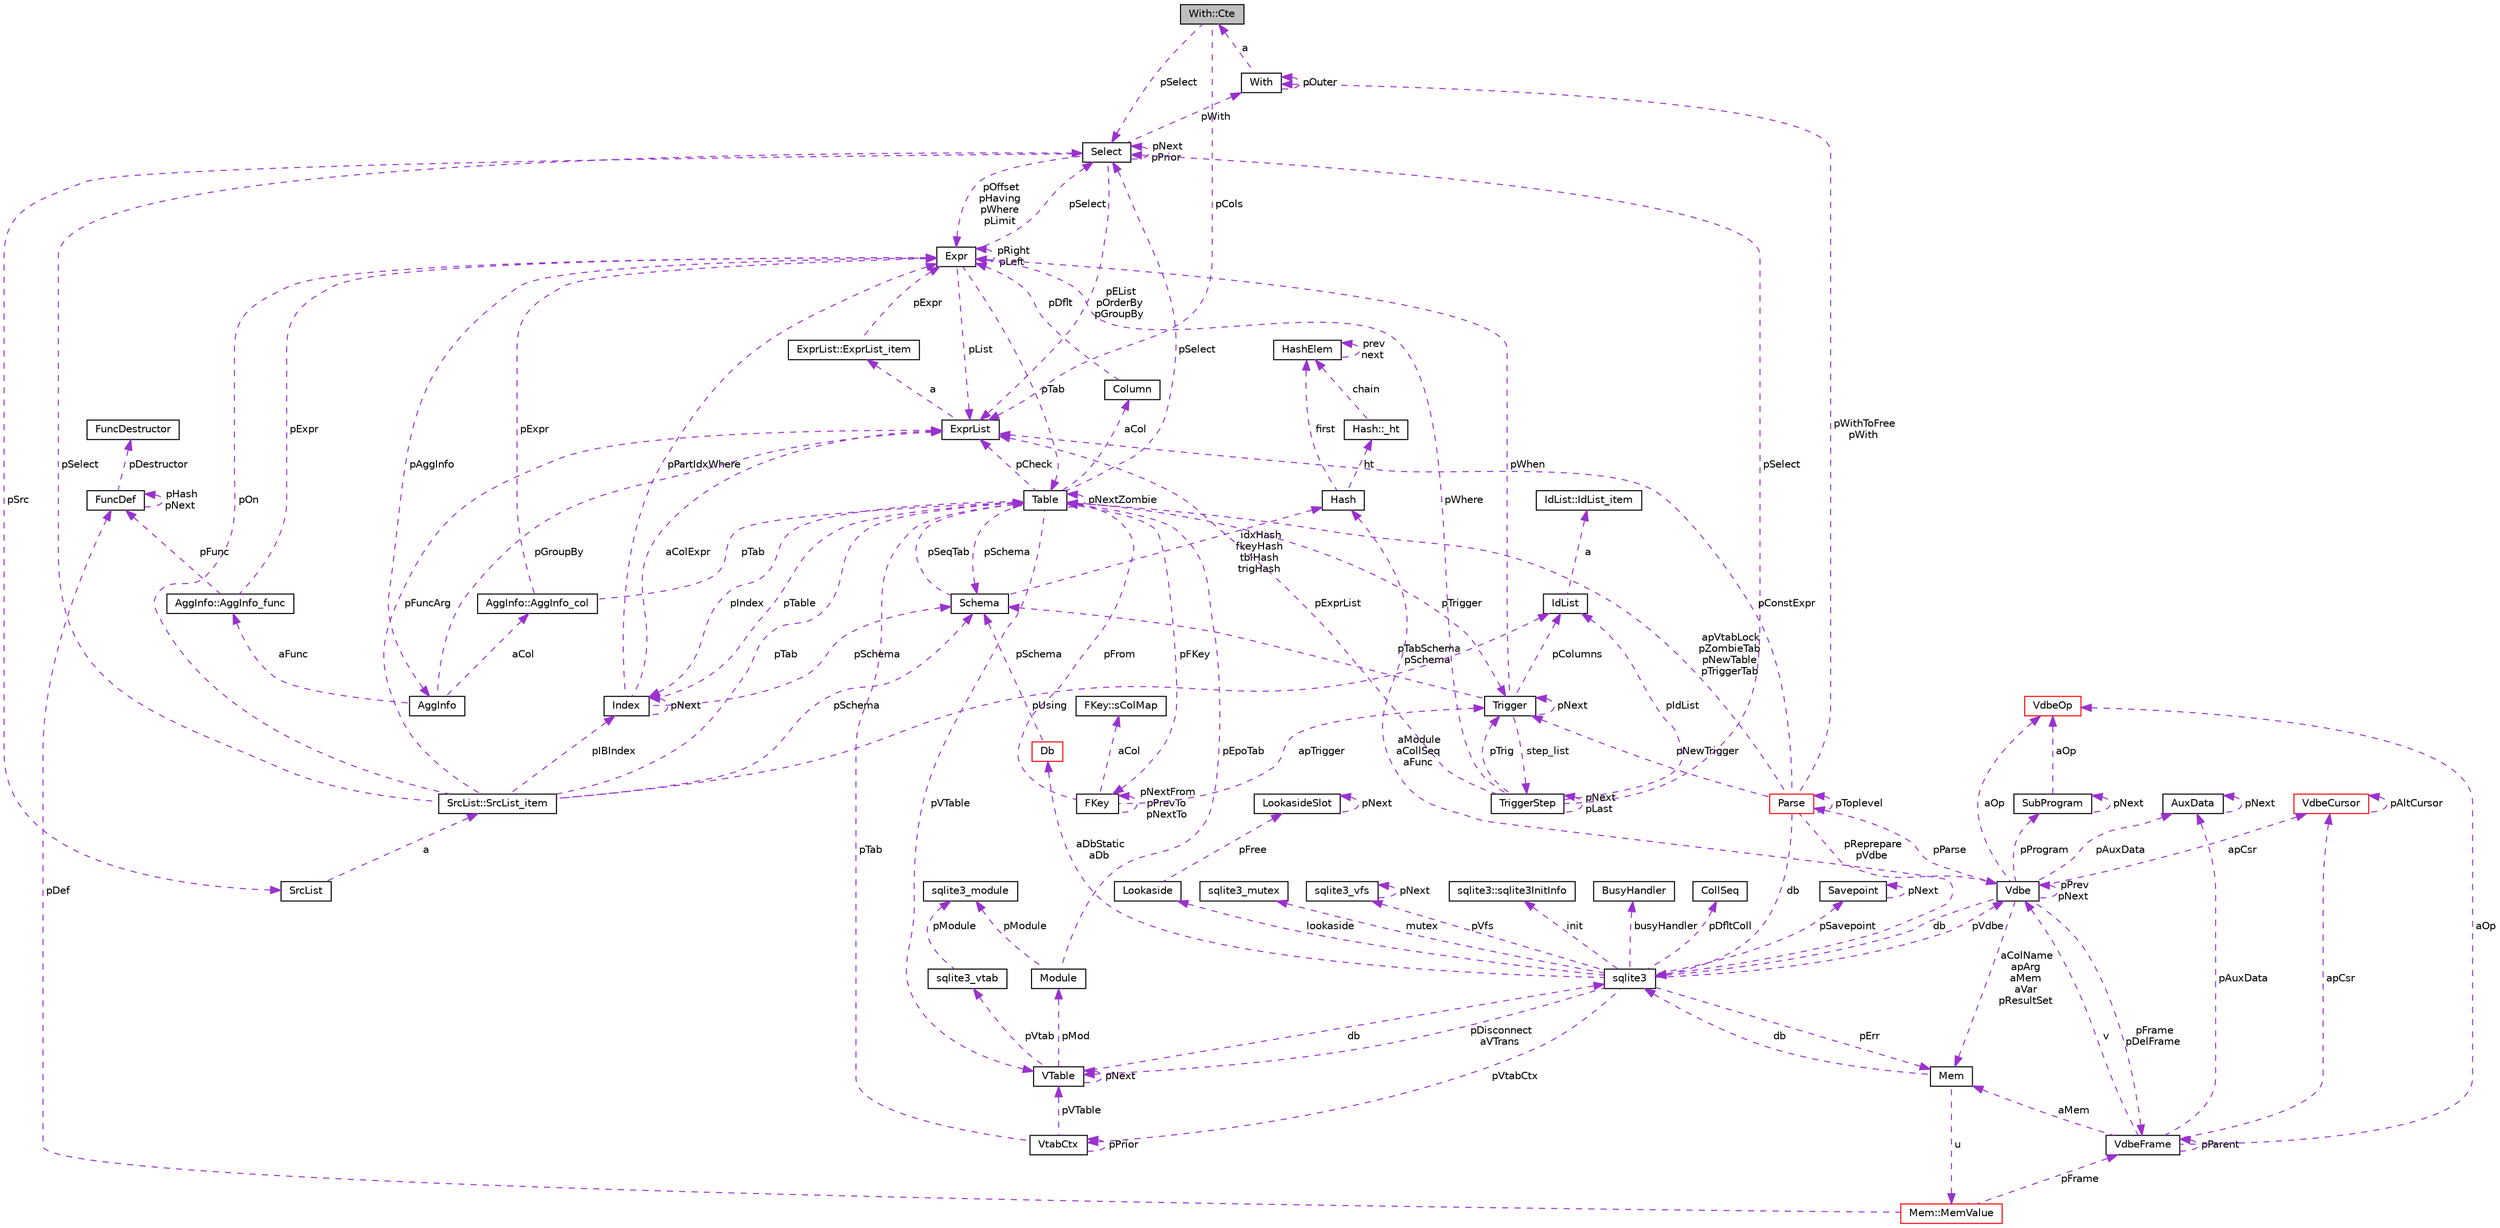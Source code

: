 digraph "With::Cte"
{
  edge [fontname="Helvetica",fontsize="10",labelfontname="Helvetica",labelfontsize="10"];
  node [fontname="Helvetica",fontsize="10",shape=record];
  Node1 [label="With::Cte",height=0.2,width=0.4,color="black", fillcolor="grey75", style="filled", fontcolor="black"];
  Node2 -> Node1 [dir="back",color="darkorchid3",fontsize="10",style="dashed",label=" pSelect" ,fontname="Helvetica"];
  Node2 [label="Select",height=0.2,width=0.4,color="black", fillcolor="white", style="filled",URL="$structSelect.html"];
  Node3 -> Node2 [dir="back",color="darkorchid3",fontsize="10",style="dashed",label=" pOffset\npHaving\npWhere\npLimit" ,fontname="Helvetica"];
  Node3 [label="Expr",height=0.2,width=0.4,color="black", fillcolor="white", style="filled",URL="$structExpr.html"];
  Node4 -> Node3 [dir="back",color="darkorchid3",fontsize="10",style="dashed",label=" pAggInfo" ,fontname="Helvetica"];
  Node4 [label="AggInfo",height=0.2,width=0.4,color="black", fillcolor="white", style="filled",URL="$structAggInfo.html"];
  Node5 -> Node4 [dir="back",color="darkorchid3",fontsize="10",style="dashed",label=" aCol" ,fontname="Helvetica"];
  Node5 [label="AggInfo::AggInfo_col",height=0.2,width=0.4,color="black", fillcolor="white", style="filled",URL="$structAggInfo_1_1AggInfo__col.html"];
  Node3 -> Node5 [dir="back",color="darkorchid3",fontsize="10",style="dashed",label=" pExpr" ,fontname="Helvetica"];
  Node6 -> Node5 [dir="back",color="darkorchid3",fontsize="10",style="dashed",label=" pTab" ,fontname="Helvetica"];
  Node6 [label="Table",height=0.2,width=0.4,color="black", fillcolor="white", style="filled",URL="$structTable.html"];
  Node7 -> Node6 [dir="back",color="darkorchid3",fontsize="10",style="dashed",label=" pSchema" ,fontname="Helvetica"];
  Node7 [label="Schema",height=0.2,width=0.4,color="black", fillcolor="white", style="filled",URL="$structSchema.html"];
  Node6 -> Node7 [dir="back",color="darkorchid3",fontsize="10",style="dashed",label=" pSeqTab" ,fontname="Helvetica"];
  Node8 -> Node7 [dir="back",color="darkorchid3",fontsize="10",style="dashed",label=" idxHash\nfkeyHash\ntblHash\ntrigHash" ,fontname="Helvetica"];
  Node8 [label="Hash",height=0.2,width=0.4,color="black", fillcolor="white", style="filled",URL="$structHash.html"];
  Node9 -> Node8 [dir="back",color="darkorchid3",fontsize="10",style="dashed",label=" ht" ,fontname="Helvetica"];
  Node9 [label="Hash::_ht",height=0.2,width=0.4,color="black", fillcolor="white", style="filled",URL="$structHash_1_1__ht.html"];
  Node10 -> Node9 [dir="back",color="darkorchid3",fontsize="10",style="dashed",label=" chain" ,fontname="Helvetica"];
  Node10 [label="HashElem",height=0.2,width=0.4,color="black", fillcolor="white", style="filled",URL="$structHashElem.html"];
  Node10 -> Node10 [dir="back",color="darkorchid3",fontsize="10",style="dashed",label=" prev\nnext" ,fontname="Helvetica"];
  Node10 -> Node8 [dir="back",color="darkorchid3",fontsize="10",style="dashed",label=" first" ,fontname="Helvetica"];
  Node11 -> Node6 [dir="back",color="darkorchid3",fontsize="10",style="dashed",label=" aCol" ,fontname="Helvetica"];
  Node11 [label="Column",height=0.2,width=0.4,color="black", fillcolor="white", style="filled",URL="$structColumn.html"];
  Node3 -> Node11 [dir="back",color="darkorchid3",fontsize="10",style="dashed",label=" pDflt" ,fontname="Helvetica"];
  Node12 -> Node6 [dir="back",color="darkorchid3",fontsize="10",style="dashed",label=" pFKey" ,fontname="Helvetica"];
  Node12 [label="FKey",height=0.2,width=0.4,color="black", fillcolor="white", style="filled",URL="$structFKey.html"];
  Node13 -> Node12 [dir="back",color="darkorchid3",fontsize="10",style="dashed",label=" aCol" ,fontname="Helvetica"];
  Node13 [label="FKey::sColMap",height=0.2,width=0.4,color="black", fillcolor="white", style="filled",URL="$structFKey_1_1sColMap.html"];
  Node12 -> Node12 [dir="back",color="darkorchid3",fontsize="10",style="dashed",label=" pNextFrom\npPrevTo\npNextTo" ,fontname="Helvetica"];
  Node6 -> Node12 [dir="back",color="darkorchid3",fontsize="10",style="dashed",label=" pFrom" ,fontname="Helvetica"];
  Node14 -> Node12 [dir="back",color="darkorchid3",fontsize="10",style="dashed",label=" apTrigger" ,fontname="Helvetica"];
  Node14 [label="Trigger",height=0.2,width=0.4,color="black", fillcolor="white", style="filled",URL="$structTrigger.html"];
  Node15 -> Node14 [dir="back",color="darkorchid3",fontsize="10",style="dashed",label=" step_list" ,fontname="Helvetica"];
  Node15 [label="TriggerStep",height=0.2,width=0.4,color="black", fillcolor="white", style="filled",URL="$structTriggerStep.html"];
  Node15 -> Node15 [dir="back",color="darkorchid3",fontsize="10",style="dashed",label=" pNext\npLast" ,fontname="Helvetica"];
  Node3 -> Node15 [dir="back",color="darkorchid3",fontsize="10",style="dashed",label=" pWhere" ,fontname="Helvetica"];
  Node16 -> Node15 [dir="back",color="darkorchid3",fontsize="10",style="dashed",label=" pIdList" ,fontname="Helvetica"];
  Node16 [label="IdList",height=0.2,width=0.4,color="black", fillcolor="white", style="filled",URL="$structIdList.html"];
  Node17 -> Node16 [dir="back",color="darkorchid3",fontsize="10",style="dashed",label=" a" ,fontname="Helvetica"];
  Node17 [label="IdList::IdList_item",height=0.2,width=0.4,color="black", fillcolor="white", style="filled",URL="$structIdList_1_1IdList__item.html"];
  Node2 -> Node15 [dir="back",color="darkorchid3",fontsize="10",style="dashed",label=" pSelect" ,fontname="Helvetica"];
  Node14 -> Node15 [dir="back",color="darkorchid3",fontsize="10",style="dashed",label=" pTrig" ,fontname="Helvetica"];
  Node18 -> Node15 [dir="back",color="darkorchid3",fontsize="10",style="dashed",label=" pExprList" ,fontname="Helvetica"];
  Node18 [label="ExprList",height=0.2,width=0.4,color="black", fillcolor="white", style="filled",URL="$structExprList.html"];
  Node19 -> Node18 [dir="back",color="darkorchid3",fontsize="10",style="dashed",label=" a" ,fontname="Helvetica"];
  Node19 [label="ExprList::ExprList_item",height=0.2,width=0.4,color="black", fillcolor="white", style="filled",URL="$structExprList_1_1ExprList__item.html"];
  Node3 -> Node19 [dir="back",color="darkorchid3",fontsize="10",style="dashed",label=" pExpr" ,fontname="Helvetica"];
  Node7 -> Node14 [dir="back",color="darkorchid3",fontsize="10",style="dashed",label=" pTabSchema\npSchema" ,fontname="Helvetica"];
  Node3 -> Node14 [dir="back",color="darkorchid3",fontsize="10",style="dashed",label=" pWhen" ,fontname="Helvetica"];
  Node16 -> Node14 [dir="back",color="darkorchid3",fontsize="10",style="dashed",label=" pColumns" ,fontname="Helvetica"];
  Node14 -> Node14 [dir="back",color="darkorchid3",fontsize="10",style="dashed",label=" pNext" ,fontname="Helvetica"];
  Node20 -> Node6 [dir="back",color="darkorchid3",fontsize="10",style="dashed",label=" pVTable" ,fontname="Helvetica"];
  Node20 [label="VTable",height=0.2,width=0.4,color="black", fillcolor="white", style="filled",URL="$structVTable.html"];
  Node21 -> Node20 [dir="back",color="darkorchid3",fontsize="10",style="dashed",label=" db" ,fontname="Helvetica"];
  Node21 [label="sqlite3",height=0.2,width=0.4,color="black", fillcolor="white", style="filled",URL="$structsqlite3.html"];
  Node22 -> Node21 [dir="back",color="darkorchid3",fontsize="10",style="dashed",label=" pErr" ,fontname="Helvetica"];
  Node22 [label="Mem",height=0.2,width=0.4,color="black", fillcolor="white", style="filled",URL="$structMem.html"];
  Node23 -> Node22 [dir="back",color="darkorchid3",fontsize="10",style="dashed",label=" u" ,fontname="Helvetica"];
  Node23 [label="Mem::MemValue",height=0.2,width=0.4,color="red", fillcolor="white", style="filled",URL="$unionMem_1_1MemValue.html"];
  Node24 -> Node23 [dir="back",color="darkorchid3",fontsize="10",style="dashed",label=" pFrame" ,fontname="Helvetica"];
  Node24 [label="VdbeFrame",height=0.2,width=0.4,color="black", fillcolor="white", style="filled",URL="$structVdbeFrame.html"];
  Node22 -> Node24 [dir="back",color="darkorchid3",fontsize="10",style="dashed",label=" aMem" ,fontname="Helvetica"];
  Node25 -> Node24 [dir="back",color="darkorchid3",fontsize="10",style="dashed",label=" v" ,fontname="Helvetica"];
  Node25 [label="Vdbe",height=0.2,width=0.4,color="black", fillcolor="white", style="filled",URL="$structVdbe.html"];
  Node22 -> Node25 [dir="back",color="darkorchid3",fontsize="10",style="dashed",label=" aColName\napArg\naMem\naVar\npResultSet" ,fontname="Helvetica"];
  Node25 -> Node25 [dir="back",color="darkorchid3",fontsize="10",style="dashed",label=" pPrev\npNext" ,fontname="Helvetica"];
  Node21 -> Node25 [dir="back",color="darkorchid3",fontsize="10",style="dashed",label=" db" ,fontname="Helvetica"];
  Node24 -> Node25 [dir="back",color="darkorchid3",fontsize="10",style="dashed",label=" pFrame\npDelFrame" ,fontname="Helvetica"];
  Node26 -> Node25 [dir="back",color="darkorchid3",fontsize="10",style="dashed",label=" pAuxData" ,fontname="Helvetica"];
  Node26 [label="AuxData",height=0.2,width=0.4,color="black", fillcolor="white", style="filled",URL="$structAuxData.html"];
  Node26 -> Node26 [dir="back",color="darkorchid3",fontsize="10",style="dashed",label=" pNext" ,fontname="Helvetica"];
  Node27 -> Node25 [dir="back",color="darkorchid3",fontsize="10",style="dashed",label=" pProgram" ,fontname="Helvetica"];
  Node27 [label="SubProgram",height=0.2,width=0.4,color="black", fillcolor="white", style="filled",URL="$structSubProgram.html"];
  Node27 -> Node27 [dir="back",color="darkorchid3",fontsize="10",style="dashed",label=" pNext" ,fontname="Helvetica"];
  Node28 -> Node27 [dir="back",color="darkorchid3",fontsize="10",style="dashed",label=" aOp" ,fontname="Helvetica"];
  Node28 [label="VdbeOp",height=0.2,width=0.4,color="red", fillcolor="white", style="filled",URL="$structVdbeOp.html"];
  Node29 -> Node25 [dir="back",color="darkorchid3",fontsize="10",style="dashed",label=" apCsr" ,fontname="Helvetica"];
  Node29 [label="VdbeCursor",height=0.2,width=0.4,color="red", fillcolor="white", style="filled",URL="$structVdbeCursor.html"];
  Node29 -> Node29 [dir="back",color="darkorchid3",fontsize="10",style="dashed",label=" pAltCursor" ,fontname="Helvetica"];
  Node30 -> Node25 [dir="back",color="darkorchid3",fontsize="10",style="dashed",label=" pParse" ,fontname="Helvetica"];
  Node30 [label="Parse",height=0.2,width=0.4,color="red", fillcolor="white", style="filled",URL="$structParse.html"];
  Node25 -> Node30 [dir="back",color="darkorchid3",fontsize="10",style="dashed",label=" pReprepare\npVdbe" ,fontname="Helvetica"];
  Node21 -> Node30 [dir="back",color="darkorchid3",fontsize="10",style="dashed",label=" db" ,fontname="Helvetica"];
  Node31 -> Node30 [dir="back",color="darkorchid3",fontsize="10",style="dashed",label=" pWithToFree\npWith" ,fontname="Helvetica"];
  Node31 [label="With",height=0.2,width=0.4,color="black", fillcolor="white", style="filled",URL="$structWith.html"];
  Node1 -> Node31 [dir="back",color="darkorchid3",fontsize="10",style="dashed",label=" a" ,fontname="Helvetica"];
  Node31 -> Node31 [dir="back",color="darkorchid3",fontsize="10",style="dashed",label=" pOuter" ,fontname="Helvetica"];
  Node6 -> Node30 [dir="back",color="darkorchid3",fontsize="10",style="dashed",label=" apVtabLock\npZombieTab\npNewTable\npTriggerTab" ,fontname="Helvetica"];
  Node14 -> Node30 [dir="back",color="darkorchid3",fontsize="10",style="dashed",label=" pNewTrigger" ,fontname="Helvetica"];
  Node18 -> Node30 [dir="back",color="darkorchid3",fontsize="10",style="dashed",label=" pConstExpr" ,fontname="Helvetica"];
  Node30 -> Node30 [dir="back",color="darkorchid3",fontsize="10",style="dashed",label=" pToplevel" ,fontname="Helvetica"];
  Node28 -> Node25 [dir="back",color="darkorchid3",fontsize="10",style="dashed",label=" aOp" ,fontname="Helvetica"];
  Node24 -> Node24 [dir="back",color="darkorchid3",fontsize="10",style="dashed",label=" pParent" ,fontname="Helvetica"];
  Node26 -> Node24 [dir="back",color="darkorchid3",fontsize="10",style="dashed",label=" pAuxData" ,fontname="Helvetica"];
  Node29 -> Node24 [dir="back",color="darkorchid3",fontsize="10",style="dashed",label=" apCsr" ,fontname="Helvetica"];
  Node28 -> Node24 [dir="back",color="darkorchid3",fontsize="10",style="dashed",label=" aOp" ,fontname="Helvetica"];
  Node32 -> Node23 [dir="back",color="darkorchid3",fontsize="10",style="dashed",label=" pDef" ,fontname="Helvetica"];
  Node32 [label="FuncDef",height=0.2,width=0.4,color="black", fillcolor="white", style="filled",URL="$structFuncDef.html"];
  Node33 -> Node32 [dir="back",color="darkorchid3",fontsize="10",style="dashed",label=" pDestructor" ,fontname="Helvetica"];
  Node33 [label="FuncDestructor",height=0.2,width=0.4,color="black", fillcolor="white", style="filled",URL="$structFuncDestructor.html"];
  Node32 -> Node32 [dir="back",color="darkorchid3",fontsize="10",style="dashed",label=" pHash\npNext" ,fontname="Helvetica"];
  Node21 -> Node22 [dir="back",color="darkorchid3",fontsize="10",style="dashed",label=" db" ,fontname="Helvetica"];
  Node25 -> Node21 [dir="back",color="darkorchid3",fontsize="10",style="dashed",label=" pVdbe" ,fontname="Helvetica"];
  Node34 -> Node21 [dir="back",color="darkorchid3",fontsize="10",style="dashed",label=" pSavepoint" ,fontname="Helvetica"];
  Node34 [label="Savepoint",height=0.2,width=0.4,color="black", fillcolor="white", style="filled",URL="$structSavepoint.html"];
  Node34 -> Node34 [dir="back",color="darkorchid3",fontsize="10",style="dashed",label=" pNext" ,fontname="Helvetica"];
  Node35 -> Node21 [dir="back",color="darkorchid3",fontsize="10",style="dashed",label=" lookaside" ,fontname="Helvetica"];
  Node35 [label="Lookaside",height=0.2,width=0.4,color="black", fillcolor="white", style="filled",URL="$structLookaside.html"];
  Node36 -> Node35 [dir="back",color="darkorchid3",fontsize="10",style="dashed",label=" pFree" ,fontname="Helvetica"];
  Node36 [label="LookasideSlot",height=0.2,width=0.4,color="black", fillcolor="white", style="filled",URL="$structLookasideSlot.html"];
  Node36 -> Node36 [dir="back",color="darkorchid3",fontsize="10",style="dashed",label=" pNext" ,fontname="Helvetica"];
  Node37 -> Node21 [dir="back",color="darkorchid3",fontsize="10",style="dashed",label=" mutex" ,fontname="Helvetica"];
  Node37 [label="sqlite3_mutex",height=0.2,width=0.4,color="black", fillcolor="white", style="filled",URL="$structsqlite3__mutex.html"];
  Node38 -> Node21 [dir="back",color="darkorchid3",fontsize="10",style="dashed",label=" pVfs" ,fontname="Helvetica"];
  Node38 [label="sqlite3_vfs",height=0.2,width=0.4,color="black", fillcolor="white", style="filled",URL="$structsqlite3__vfs.html"];
  Node38 -> Node38 [dir="back",color="darkorchid3",fontsize="10",style="dashed",label=" pNext" ,fontname="Helvetica"];
  Node39 -> Node21 [dir="back",color="darkorchid3",fontsize="10",style="dashed",label=" init" ,fontname="Helvetica"];
  Node39 [label="sqlite3::sqlite3InitInfo",height=0.2,width=0.4,color="black", fillcolor="white", style="filled",URL="$structsqlite3_1_1sqlite3InitInfo.html"];
  Node40 -> Node21 [dir="back",color="darkorchid3",fontsize="10",style="dashed",label=" busyHandler" ,fontname="Helvetica"];
  Node40 [label="BusyHandler",height=0.2,width=0.4,color="black", fillcolor="white", style="filled",URL="$structBusyHandler.html"];
  Node41 -> Node21 [dir="back",color="darkorchid3",fontsize="10",style="dashed",label=" pVtabCtx" ,fontname="Helvetica"];
  Node41 [label="VtabCtx",height=0.2,width=0.4,color="black", fillcolor="white", style="filled",URL="$structVtabCtx.html"];
  Node41 -> Node41 [dir="back",color="darkorchid3",fontsize="10",style="dashed",label=" pPrior" ,fontname="Helvetica"];
  Node20 -> Node41 [dir="back",color="darkorchid3",fontsize="10",style="dashed",label=" pVTable" ,fontname="Helvetica"];
  Node6 -> Node41 [dir="back",color="darkorchid3",fontsize="10",style="dashed",label=" pTab" ,fontname="Helvetica"];
  Node42 -> Node21 [dir="back",color="darkorchid3",fontsize="10",style="dashed",label=" pDfltColl" ,fontname="Helvetica"];
  Node42 [label="CollSeq",height=0.2,width=0.4,color="black", fillcolor="white", style="filled",URL="$structCollSeq.html"];
  Node20 -> Node21 [dir="back",color="darkorchid3",fontsize="10",style="dashed",label=" pDisconnect\naVTrans" ,fontname="Helvetica"];
  Node43 -> Node21 [dir="back",color="darkorchid3",fontsize="10",style="dashed",label=" aDbStatic\naDb" ,fontname="Helvetica"];
  Node43 [label="Db",height=0.2,width=0.4,color="red", fillcolor="white", style="filled",URL="$structDb.html"];
  Node7 -> Node43 [dir="back",color="darkorchid3",fontsize="10",style="dashed",label=" pSchema" ,fontname="Helvetica"];
  Node8 -> Node21 [dir="back",color="darkorchid3",fontsize="10",style="dashed",label=" aModule\naCollSeq\naFunc" ,fontname="Helvetica"];
  Node20 -> Node20 [dir="back",color="darkorchid3",fontsize="10",style="dashed",label=" pNext" ,fontname="Helvetica"];
  Node44 -> Node20 [dir="back",color="darkorchid3",fontsize="10",style="dashed",label=" pMod" ,fontname="Helvetica"];
  Node44 [label="Module",height=0.2,width=0.4,color="black", fillcolor="white", style="filled",URL="$structModule.html"];
  Node45 -> Node44 [dir="back",color="darkorchid3",fontsize="10",style="dashed",label=" pModule" ,fontname="Helvetica"];
  Node45 [label="sqlite3_module",height=0.2,width=0.4,color="black", fillcolor="white", style="filled",URL="$structsqlite3__module.html"];
  Node6 -> Node44 [dir="back",color="darkorchid3",fontsize="10",style="dashed",label=" pEpoTab" ,fontname="Helvetica"];
  Node46 -> Node20 [dir="back",color="darkorchid3",fontsize="10",style="dashed",label=" pVtab" ,fontname="Helvetica"];
  Node46 [label="sqlite3_vtab",height=0.2,width=0.4,color="black", fillcolor="white", style="filled",URL="$structsqlite3__vtab.html"];
  Node45 -> Node46 [dir="back",color="darkorchid3",fontsize="10",style="dashed",label=" pModule" ,fontname="Helvetica"];
  Node6 -> Node6 [dir="back",color="darkorchid3",fontsize="10",style="dashed",label=" pNextZombie" ,fontname="Helvetica"];
  Node14 -> Node6 [dir="back",color="darkorchid3",fontsize="10",style="dashed",label=" pTrigger" ,fontname="Helvetica"];
  Node2 -> Node6 [dir="back",color="darkorchid3",fontsize="10",style="dashed",label=" pSelect" ,fontname="Helvetica"];
  Node18 -> Node6 [dir="back",color="darkorchid3",fontsize="10",style="dashed",label=" pCheck" ,fontname="Helvetica"];
  Node47 -> Node6 [dir="back",color="darkorchid3",fontsize="10",style="dashed",label=" pIndex" ,fontname="Helvetica"];
  Node47 [label="Index",height=0.2,width=0.4,color="black", fillcolor="white", style="filled",URL="$structIndex.html"];
  Node7 -> Node47 [dir="back",color="darkorchid3",fontsize="10",style="dashed",label=" pSchema" ,fontname="Helvetica"];
  Node3 -> Node47 [dir="back",color="darkorchid3",fontsize="10",style="dashed",label=" pPartIdxWhere" ,fontname="Helvetica"];
  Node6 -> Node47 [dir="back",color="darkorchid3",fontsize="10",style="dashed",label=" pTable" ,fontname="Helvetica"];
  Node18 -> Node47 [dir="back",color="darkorchid3",fontsize="10",style="dashed",label=" aColExpr" ,fontname="Helvetica"];
  Node47 -> Node47 [dir="back",color="darkorchid3",fontsize="10",style="dashed",label=" pNext" ,fontname="Helvetica"];
  Node48 -> Node4 [dir="back",color="darkorchid3",fontsize="10",style="dashed",label=" aFunc" ,fontname="Helvetica"];
  Node48 [label="AggInfo::AggInfo_func",height=0.2,width=0.4,color="black", fillcolor="white", style="filled",URL="$structAggInfo_1_1AggInfo__func.html"];
  Node3 -> Node48 [dir="back",color="darkorchid3",fontsize="10",style="dashed",label=" pExpr" ,fontname="Helvetica"];
  Node32 -> Node48 [dir="back",color="darkorchid3",fontsize="10",style="dashed",label=" pFunc" ,fontname="Helvetica"];
  Node18 -> Node4 [dir="back",color="darkorchid3",fontsize="10",style="dashed",label=" pGroupBy" ,fontname="Helvetica"];
  Node3 -> Node3 [dir="back",color="darkorchid3",fontsize="10",style="dashed",label=" pRight\npLeft" ,fontname="Helvetica"];
  Node6 -> Node3 [dir="back",color="darkorchid3",fontsize="10",style="dashed",label=" pTab" ,fontname="Helvetica"];
  Node2 -> Node3 [dir="back",color="darkorchid3",fontsize="10",style="dashed",label=" pSelect" ,fontname="Helvetica"];
  Node18 -> Node3 [dir="back",color="darkorchid3",fontsize="10",style="dashed",label=" pList" ,fontname="Helvetica"];
  Node31 -> Node2 [dir="back",color="darkorchid3",fontsize="10",style="dashed",label=" pWith" ,fontname="Helvetica"];
  Node2 -> Node2 [dir="back",color="darkorchid3",fontsize="10",style="dashed",label=" pNext\npPrior" ,fontname="Helvetica"];
  Node49 -> Node2 [dir="back",color="darkorchid3",fontsize="10",style="dashed",label=" pSrc" ,fontname="Helvetica"];
  Node49 [label="SrcList",height=0.2,width=0.4,color="black", fillcolor="white", style="filled",URL="$structSrcList.html"];
  Node50 -> Node49 [dir="back",color="darkorchid3",fontsize="10",style="dashed",label=" a" ,fontname="Helvetica"];
  Node50 [label="SrcList::SrcList_item",height=0.2,width=0.4,color="black", fillcolor="white", style="filled",URL="$structSrcList_1_1SrcList__item.html"];
  Node7 -> Node50 [dir="back",color="darkorchid3",fontsize="10",style="dashed",label=" pSchema" ,fontname="Helvetica"];
  Node3 -> Node50 [dir="back",color="darkorchid3",fontsize="10",style="dashed",label=" pOn" ,fontname="Helvetica"];
  Node16 -> Node50 [dir="back",color="darkorchid3",fontsize="10",style="dashed",label=" pUsing" ,fontname="Helvetica"];
  Node6 -> Node50 [dir="back",color="darkorchid3",fontsize="10",style="dashed",label=" pTab" ,fontname="Helvetica"];
  Node2 -> Node50 [dir="back",color="darkorchid3",fontsize="10",style="dashed",label=" pSelect" ,fontname="Helvetica"];
  Node47 -> Node50 [dir="back",color="darkorchid3",fontsize="10",style="dashed",label=" pIBIndex" ,fontname="Helvetica"];
  Node18 -> Node50 [dir="back",color="darkorchid3",fontsize="10",style="dashed",label=" pFuncArg" ,fontname="Helvetica"];
  Node18 -> Node2 [dir="back",color="darkorchid3",fontsize="10",style="dashed",label=" pEList\npOrderBy\npGroupBy" ,fontname="Helvetica"];
  Node18 -> Node1 [dir="back",color="darkorchid3",fontsize="10",style="dashed",label=" pCols" ,fontname="Helvetica"];
}
